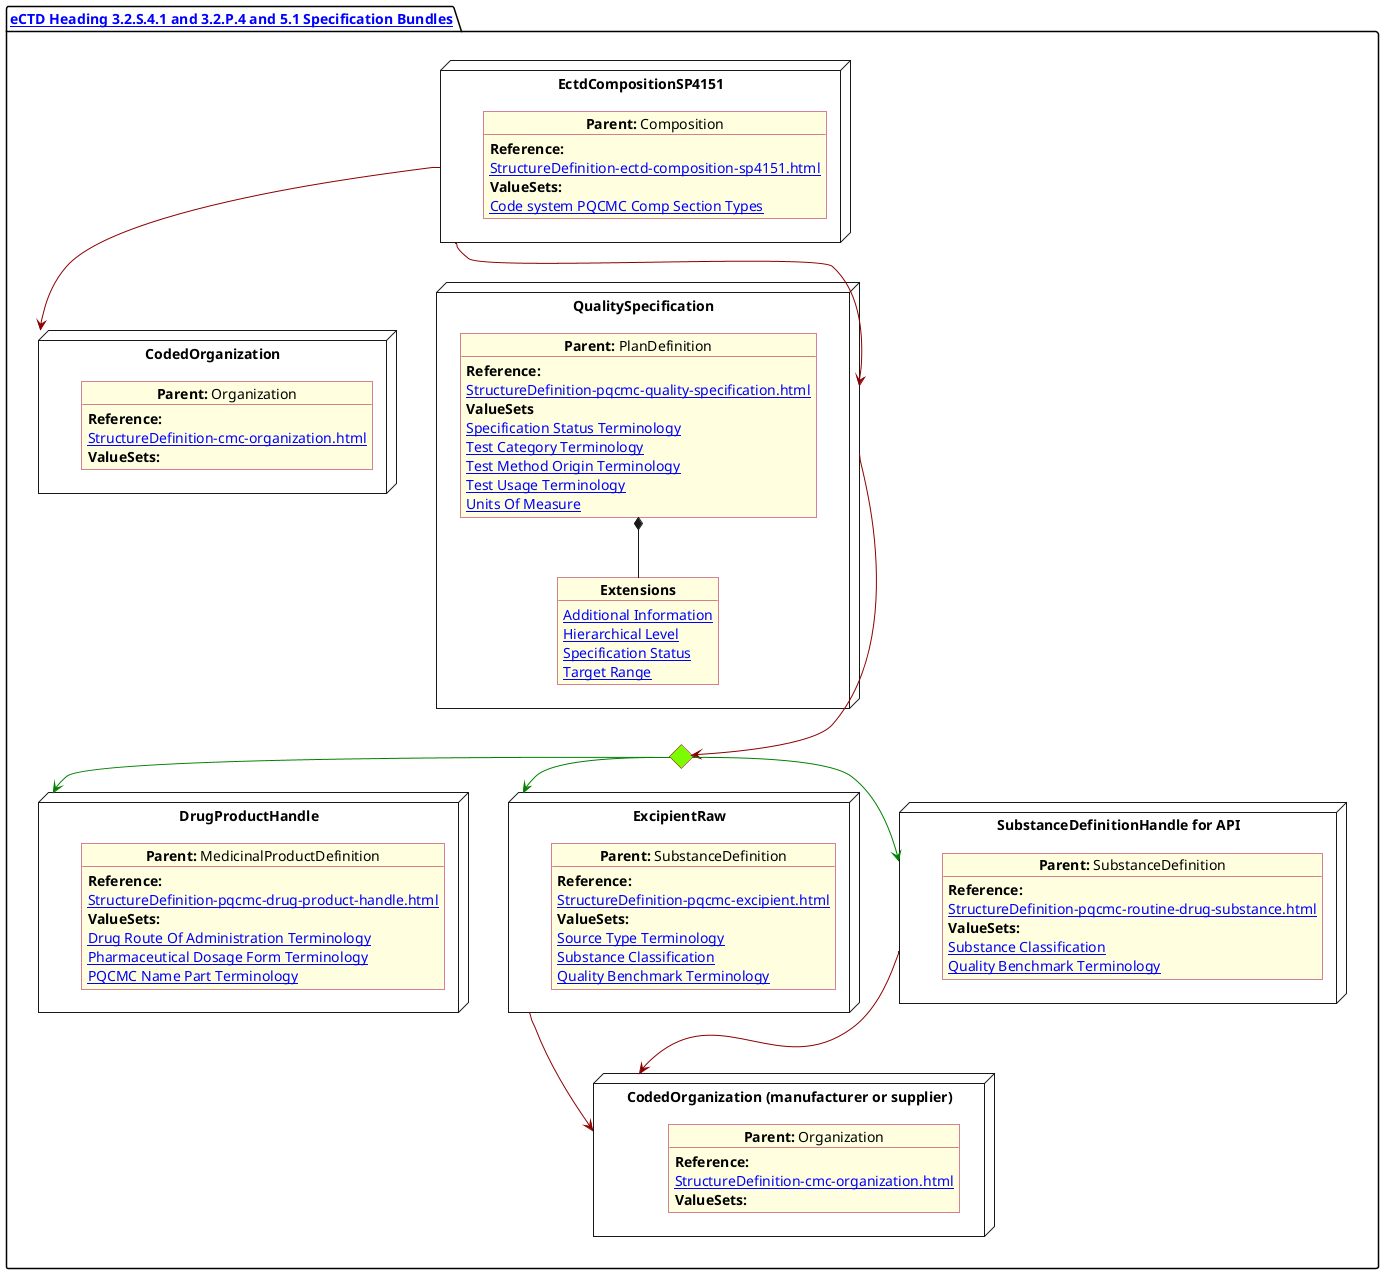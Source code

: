 @startuml Specification
allowmixing
'Mixed model of use case and object
skinparam svgDimensionStyle false
skinparam ObjectBackgroundColor LightYellow
skinparam ObjectBorderColor #A80036
skinparam activityDiamondBorderColor #A80036
skinparam activityDiamondBackgroundColor lawnGreen
skinparam ClassBorderThickness 4

package "[[StructureDefinition-cmc-ectd-document-sp4151.html eCTD Heading 3.2.S.4.1 and 3.2.P.4 and 5.1 Specification Bundles]]" as NODES {

  node "CodedOrganization" as NMSpon {

    object "**Parent:** Organization" as objDP {
      **Reference:**
      [[StructureDefinition-cmc-organization.html]]
      **ValueSets:**
    }
  }
  node "DrugProductHandle" as NN {

    object "**Parent:** MedicinalProductDefinition" as obj3 {
      **Reference:**
      [[StructureDefinition-pqcmc-drug-product-handle.html]]
      **ValueSets:**
      [[ValueSet-spl-drug-route-of-administration-terminology.html Drug Route Of Administration Terminology]]
      [[ValueSet-spl-pharmaceutical-dosage-form-terminology.html Pharmaceutical Dosage Form Terminology]]
      [[ValueSet-pqcmc-name-part-terminology.html PQCMC Name Part Terminology]]
    }
  }
  node "ExcipientRaw" as N21 {

    object "**Parent:** SubstanceDefinition" as obj22 {
      **Reference:**
      [[StructureDefinition-pqcmc-excipient.html]]
      **ValueSets:**
      [[ValueSet-pqcmc-source-type-terminology.html Source Type Terminology]]
      [[ValueSet-substance-classification.html Substance Classification]]
      [[ValueSet-pqcmc-quality-benchmark-terminology.html Quality Benchmark Terminology]]

    }
  }

  node "EctdCompositionSP4151" as N1 {

    object "**Parent:** Composition" as obj1 {
      **Reference:**
      [[StructureDefinition-ectd-composition-sp4151.html]]
      **ValueSets:**
      [[ValueSet-cmc-comp-section-types-vs.html Code system PQCMC Comp Section Types]]
    }
  }


  node "SubstanceDefinitionHandle for API" as NNS {

    object "**Parent:** SubstanceDefinition" as obj4 {
      **Reference:**
      [[StructureDefinition-pqcmc-routine-drug-substance.html]]
      **ValueSets:**
      [[ValueSet-substance-classification.html Substance Classification]]
      [[ValueSet-pqcmc-quality-benchmark-terminology.html Quality Benchmark Terminology]]
    }
  }

  diamond CH

  node "QualitySpecification" as N2 {

    object "**Parent:** PlanDefinition" as obj2 {
      **Reference:**
      [[StructureDefinition-pqcmc-quality-specification.html]]
      **ValueSets**
      [[ValueSet-pqcmc-specification-status-terminology.html Specification Status Terminology]]
      [[ValueSet-pqcmc-test-category-terminology.html Test Category Terminology]]
      [[ValueSet-pqcmc-test-method-origin-terminology.html Test Method Origin Terminology]]
      [[ValueSet-pqcmc-test-usage-terminology.html Test Usage Terminology]]
      [[ValueSet-pqcmc-units-of-measure.html Units Of Measure]]
    }
    object "**Extensions**" as objQSEx {
      [[StructureDefinition-pq-additional-info-extension.html Additional Information]]
      [[StructureDefinition-pq-hierarchical-level-extension.html Hierarchical Level]]
      [[StructureDefinition-pq-specification-status-extension.html Specification Status]]
      [[StructureDefinition-pq-target-range.html Target Range]]
    }
    obj2 *-- objQSEx
  }

  node "CodedOrganization (manufacturer or supplier)" as NMSpon2 {

    object "**Parent:** Organization" as objDP2 {
      **Reference:**
      [[StructureDefinition-cmc-organization.html]]
      **ValueSets:**
    }
  }
  N1 -[#darkred]-> N2
  N1 -[#darkred]-> NMSpon

  N2 -[#darkred]--> CH
  CH -[#green]-> N21
  CH -[#green]-> NNS
  CH -[#green]-> NN
  NNS -[#darkred]--> NMSpon2
  N21 -[#darkred]--> NMSpon2
}
@enduml